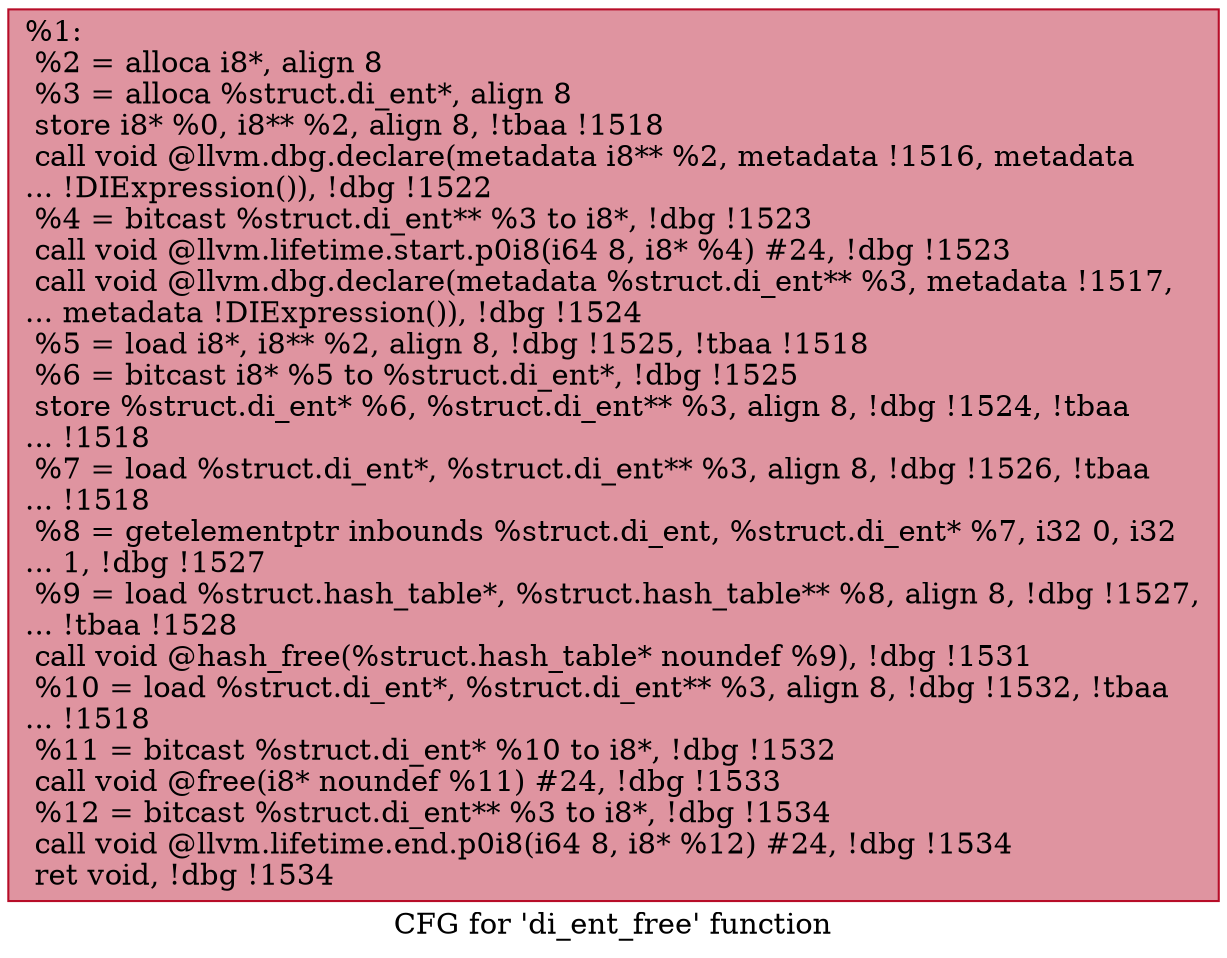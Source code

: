 digraph "CFG for 'di_ent_free' function" {
	label="CFG for 'di_ent_free' function";

	Node0x23d8350 [shape=record,color="#b70d28ff", style=filled, fillcolor="#b70d2870",label="{%1:\l  %2 = alloca i8*, align 8\l  %3 = alloca %struct.di_ent*, align 8\l  store i8* %0, i8** %2, align 8, !tbaa !1518\l  call void @llvm.dbg.declare(metadata i8** %2, metadata !1516, metadata\l... !DIExpression()), !dbg !1522\l  %4 = bitcast %struct.di_ent** %3 to i8*, !dbg !1523\l  call void @llvm.lifetime.start.p0i8(i64 8, i8* %4) #24, !dbg !1523\l  call void @llvm.dbg.declare(metadata %struct.di_ent** %3, metadata !1517,\l... metadata !DIExpression()), !dbg !1524\l  %5 = load i8*, i8** %2, align 8, !dbg !1525, !tbaa !1518\l  %6 = bitcast i8* %5 to %struct.di_ent*, !dbg !1525\l  store %struct.di_ent* %6, %struct.di_ent** %3, align 8, !dbg !1524, !tbaa\l... !1518\l  %7 = load %struct.di_ent*, %struct.di_ent** %3, align 8, !dbg !1526, !tbaa\l... !1518\l  %8 = getelementptr inbounds %struct.di_ent, %struct.di_ent* %7, i32 0, i32\l... 1, !dbg !1527\l  %9 = load %struct.hash_table*, %struct.hash_table** %8, align 8, !dbg !1527,\l... !tbaa !1528\l  call void @hash_free(%struct.hash_table* noundef %9), !dbg !1531\l  %10 = load %struct.di_ent*, %struct.di_ent** %3, align 8, !dbg !1532, !tbaa\l... !1518\l  %11 = bitcast %struct.di_ent* %10 to i8*, !dbg !1532\l  call void @free(i8* noundef %11) #24, !dbg !1533\l  %12 = bitcast %struct.di_ent** %3 to i8*, !dbg !1534\l  call void @llvm.lifetime.end.p0i8(i64 8, i8* %12) #24, !dbg !1534\l  ret void, !dbg !1534\l}"];
}

